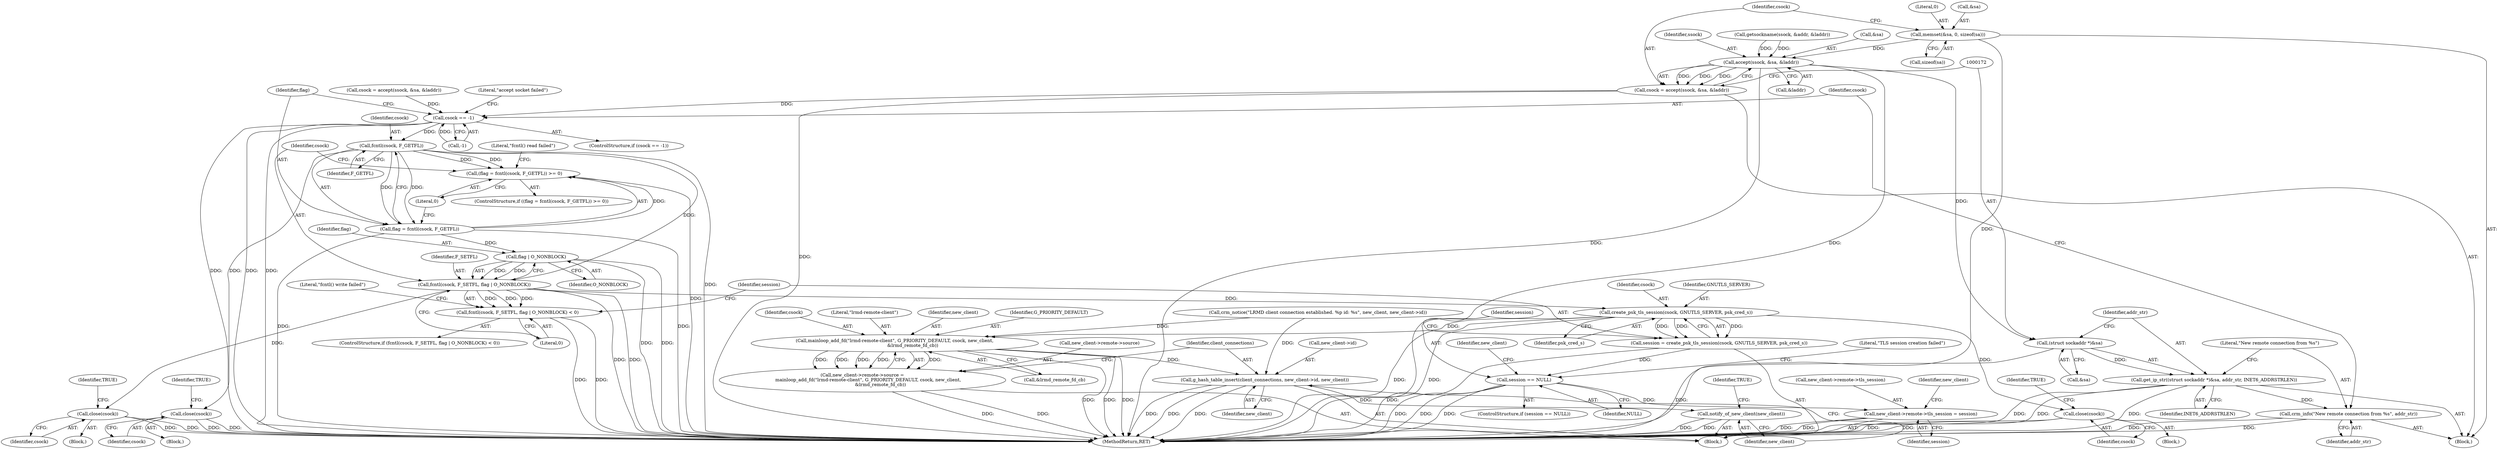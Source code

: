 digraph "1_pacemaker_5ec24a2642bd0854b884d1a9b51d12371373b410_0@API" {
"1000156" [label="(Call,memset(&sa, 0, sizeof(sa)))"];
"1000164" [label="(Call,accept(ssock, &sa, &laddr))"];
"1000162" [label="(Call,csock = accept(ssock, &sa, &laddr))"];
"1000213" [label="(Call,csock == -1)"];
"1000226" [label="(Call,fcntl(csock, F_GETFL))"];
"1000223" [label="(Call,(flag = fcntl(csock, F_GETFL)) >= 0)"];
"1000224" [label="(Call,flag = fcntl(csock, F_GETFL))"];
"1000236" [label="(Call,flag | O_NONBLOCK)"];
"1000233" [label="(Call,fcntl(csock, F_SETFL, flag | O_NONBLOCK))"];
"1000232" [label="(Call,fcntl(csock, F_SETFL, flag | O_NONBLOCK) < 0)"];
"1000243" [label="(Call,close(csock))"];
"1000257" [label="(Call,create_psk_tls_session(csock, GNUTLS_SERVER, psk_cred_s))"];
"1000255" [label="(Call,session = create_psk_tls_session(csock, GNUTLS_SERVER, psk_cred_s))"];
"1000262" [label="(Call,session == NULL)"];
"1000291" [label="(Call,new_client->remote->tls_session = session)"];
"1000268" [label="(Call,close(csock))"];
"1000325" [label="(Call,mainloop_add_fd(\"lrmd-remote-client\", G_PRIORITY_DEFAULT, csock, new_client,\n                         &lrmd_remote_fd_cb))"];
"1000319" [label="(Call,new_client->remote->source =\n        mainloop_add_fd(\"lrmd-remote-client\", G_PRIORITY_DEFAULT, csock, new_client,\n                         &lrmd_remote_fd_cb))"];
"1000332" [label="(Call,g_hash_table_insert(client_connections, new_client->id, new_client))"];
"1000338" [label="(Call,notify_of_new_client(new_client))"];
"1000251" [label="(Call,close(csock))"];
"1000171" [label="(Call,(struct sockaddr *)&sa)"];
"1000170" [label="(Call,get_ip_str((struct sockaddr *)&sa, addr_str, INET6_ADDRSTRLEN))"];
"1000177" [label="(Call,crm_info(\"New remote connection from %s\", addr_str))"];
"1000227" [label="(Identifier,csock)"];
"1000171" [label="(Call,(struct sockaddr *)&sa)"];
"1000160" [label="(Call,sizeof(sa))"];
"1000162" [label="(Call,csock = accept(ssock, &sa, &laddr))"];
"1000156" [label="(Call,memset(&sa, 0, sizeof(sa)))"];
"1000330" [label="(Call,&lrmd_remote_fd_cb)"];
"1000165" [label="(Identifier,ssock)"];
"1000327" [label="(Identifier,G_PRIORITY_DEFAULT)"];
"1000233" [label="(Call,fcntl(csock, F_SETFL, flag | O_NONBLOCK))"];
"1000254" [label="(Identifier,TRUE)"];
"1000269" [label="(Identifier,csock)"];
"1000243" [label="(Call,close(csock))"];
"1000300" [label="(Identifier,new_client)"];
"1000212" [label="(ControlStructure,if (csock == -1))"];
"1000157" [label="(Call,&sa)"];
"1000194" [label="(Call,csock = accept(ssock, &sa, &laddr))"];
"1000223" [label="(Call,(flag = fcntl(csock, F_GETFL)) >= 0)"];
"1000159" [label="(Literal,0)"];
"1000242" [label="(Literal,\"fcntl() write failed\")"];
"1000262" [label="(Call,session == NULL)"];
"1000255" [label="(Call,session = create_psk_tls_session(csock, GNUTLS_SERVER, psk_cred_s))"];
"1000260" [label="(Identifier,psk_cred_s)"];
"1000297" [label="(Identifier,session)"];
"1000267" [label="(Literal,\"TLS session creation failed\")"];
"1000341" [label="(Identifier,TRUE)"];
"1000338" [label="(Call,notify_of_new_client(new_client))"];
"1000328" [label="(Identifier,csock)"];
"1000326" [label="(Literal,\"lrmd-remote-client\")"];
"1000225" [label="(Identifier,flag)"];
"1000215" [label="(Call,-1)"];
"1000244" [label="(Identifier,csock)"];
"1000251" [label="(Call,close(csock))"];
"1000320" [label="(Call,new_client->remote->source)"];
"1000168" [label="(Call,&laddr)"];
"1000248" [label="(Block,)"];
"1000137" [label="(Call,getsockname(ssock, &addr, &laddr))"];
"1000234" [label="(Identifier,csock)"];
"1000261" [label="(ControlStructure,if (session == NULL))"];
"1000214" [label="(Identifier,csock)"];
"1000176" [label="(Identifier,INET6_ADDRSTRLEN)"];
"1000258" [label="(Identifier,csock)"];
"1000273" [label="(Identifier,new_client)"];
"1000268" [label="(Call,close(csock))"];
"1000213" [label="(Call,csock == -1)"];
"1000224" [label="(Call,flag = fcntl(csock, F_GETFL))"];
"1000175" [label="(Identifier,addr_str)"];
"1000178" [label="(Literal,\"New remote connection from %s\")"];
"1000342" [label="(MethodReturn,RET)"];
"1000292" [label="(Call,new_client->remote->tls_session)"];
"1000228" [label="(Identifier,F_GETFL)"];
"1000170" [label="(Call,get_ip_str((struct sockaddr *)&sa, addr_str, INET6_ADDRSTRLEN))"];
"1000166" [label="(Call,&sa)"];
"1000337" [label="(Identifier,new_client)"];
"1000173" [label="(Call,&sa)"];
"1000222" [label="(ControlStructure,if ((flag = fcntl(csock, F_GETFL)) >= 0))"];
"1000259" [label="(Identifier,GNUTLS_SERVER)"];
"1000240" [label="(Block,)"];
"1000236" [label="(Call,flag | O_NONBLOCK)"];
"1000235" [label="(Identifier,F_SETFL)"];
"1000334" [label="(Call,new_client->id)"];
"1000265" [label="(Block,)"];
"1000252" [label="(Identifier,csock)"];
"1000339" [label="(Identifier,new_client)"];
"1000219" [label="(Literal,\"accept socket failed\")"];
"1000164" [label="(Call,accept(ssock, &sa, &laddr))"];
"1000229" [label="(Literal,0)"];
"1000332" [label="(Call,g_hash_table_insert(client_connections, new_client->id, new_client))"];
"1000177" [label="(Call,crm_info(\"New remote connection from %s\", addr_str))"];
"1000231" [label="(ControlStructure,if (fcntl(csock, F_SETFL, flag | O_NONBLOCK) < 0))"];
"1000257" [label="(Call,create_psk_tls_session(csock, GNUTLS_SERVER, psk_cred_s))"];
"1000104" [label="(Block,)"];
"1000179" [label="(Identifier,addr_str)"];
"1000256" [label="(Identifier,session)"];
"1000271" [label="(Identifier,TRUE)"];
"1000226" [label="(Call,fcntl(csock, F_GETFL))"];
"1000237" [label="(Identifier,flag)"];
"1000246" [label="(Identifier,TRUE)"];
"1000325" [label="(Call,mainloop_add_fd(\"lrmd-remote-client\", G_PRIORITY_DEFAULT, csock, new_client,\n                         &lrmd_remote_fd_cb))"];
"1000238" [label="(Identifier,O_NONBLOCK)"];
"1000250" [label="(Literal,\"fcntl() read failed\")"];
"1000149" [label="(Block,)"];
"1000291" [label="(Call,new_client->remote->tls_session = session)"];
"1000329" [label="(Identifier,new_client)"];
"1000232" [label="(Call,fcntl(csock, F_SETFL, flag | O_NONBLOCK) < 0)"];
"1000163" [label="(Identifier,csock)"];
"1000264" [label="(Identifier,NULL)"];
"1000313" [label="(Call,crm_notice(\"LRMD client connection established. %p id: %s\", new_client, new_client->id))"];
"1000263" [label="(Identifier,session)"];
"1000319" [label="(Call,new_client->remote->source =\n        mainloop_add_fd(\"lrmd-remote-client\", G_PRIORITY_DEFAULT, csock, new_client,\n                         &lrmd_remote_fd_cb))"];
"1000333" [label="(Identifier,client_connections)"];
"1000239" [label="(Literal,0)"];
"1000156" -> "1000149"  [label="AST: "];
"1000156" -> "1000160"  [label="CFG: "];
"1000157" -> "1000156"  [label="AST: "];
"1000159" -> "1000156"  [label="AST: "];
"1000160" -> "1000156"  [label="AST: "];
"1000163" -> "1000156"  [label="CFG: "];
"1000156" -> "1000342"  [label="DDG: "];
"1000156" -> "1000164"  [label="DDG: "];
"1000164" -> "1000162"  [label="AST: "];
"1000164" -> "1000168"  [label="CFG: "];
"1000165" -> "1000164"  [label="AST: "];
"1000166" -> "1000164"  [label="AST: "];
"1000168" -> "1000164"  [label="AST: "];
"1000162" -> "1000164"  [label="CFG: "];
"1000164" -> "1000342"  [label="DDG: "];
"1000164" -> "1000342"  [label="DDG: "];
"1000164" -> "1000162"  [label="DDG: "];
"1000164" -> "1000162"  [label="DDG: "];
"1000164" -> "1000162"  [label="DDG: "];
"1000137" -> "1000164"  [label="DDG: "];
"1000137" -> "1000164"  [label="DDG: "];
"1000164" -> "1000171"  [label="DDG: "];
"1000162" -> "1000149"  [label="AST: "];
"1000163" -> "1000162"  [label="AST: "];
"1000172" -> "1000162"  [label="CFG: "];
"1000162" -> "1000342"  [label="DDG: "];
"1000162" -> "1000213"  [label="DDG: "];
"1000213" -> "1000212"  [label="AST: "];
"1000213" -> "1000215"  [label="CFG: "];
"1000214" -> "1000213"  [label="AST: "];
"1000215" -> "1000213"  [label="AST: "];
"1000219" -> "1000213"  [label="CFG: "];
"1000225" -> "1000213"  [label="CFG: "];
"1000213" -> "1000342"  [label="DDG: "];
"1000213" -> "1000342"  [label="DDG: "];
"1000213" -> "1000342"  [label="DDG: "];
"1000194" -> "1000213"  [label="DDG: "];
"1000215" -> "1000213"  [label="DDG: "];
"1000213" -> "1000226"  [label="DDG: "];
"1000226" -> "1000224"  [label="AST: "];
"1000226" -> "1000228"  [label="CFG: "];
"1000227" -> "1000226"  [label="AST: "];
"1000228" -> "1000226"  [label="AST: "];
"1000224" -> "1000226"  [label="CFG: "];
"1000226" -> "1000342"  [label="DDG: "];
"1000226" -> "1000223"  [label="DDG: "];
"1000226" -> "1000223"  [label="DDG: "];
"1000226" -> "1000224"  [label="DDG: "];
"1000226" -> "1000224"  [label="DDG: "];
"1000226" -> "1000233"  [label="DDG: "];
"1000226" -> "1000251"  [label="DDG: "];
"1000223" -> "1000222"  [label="AST: "];
"1000223" -> "1000229"  [label="CFG: "];
"1000224" -> "1000223"  [label="AST: "];
"1000229" -> "1000223"  [label="AST: "];
"1000234" -> "1000223"  [label="CFG: "];
"1000250" -> "1000223"  [label="CFG: "];
"1000223" -> "1000342"  [label="DDG: "];
"1000224" -> "1000223"  [label="DDG: "];
"1000225" -> "1000224"  [label="AST: "];
"1000229" -> "1000224"  [label="CFG: "];
"1000224" -> "1000342"  [label="DDG: "];
"1000224" -> "1000342"  [label="DDG: "];
"1000224" -> "1000236"  [label="DDG: "];
"1000236" -> "1000233"  [label="AST: "];
"1000236" -> "1000238"  [label="CFG: "];
"1000237" -> "1000236"  [label="AST: "];
"1000238" -> "1000236"  [label="AST: "];
"1000233" -> "1000236"  [label="CFG: "];
"1000236" -> "1000342"  [label="DDG: "];
"1000236" -> "1000342"  [label="DDG: "];
"1000236" -> "1000233"  [label="DDG: "];
"1000236" -> "1000233"  [label="DDG: "];
"1000233" -> "1000232"  [label="AST: "];
"1000234" -> "1000233"  [label="AST: "];
"1000235" -> "1000233"  [label="AST: "];
"1000239" -> "1000233"  [label="CFG: "];
"1000233" -> "1000342"  [label="DDG: "];
"1000233" -> "1000342"  [label="DDG: "];
"1000233" -> "1000232"  [label="DDG: "];
"1000233" -> "1000232"  [label="DDG: "];
"1000233" -> "1000232"  [label="DDG: "];
"1000233" -> "1000243"  [label="DDG: "];
"1000233" -> "1000257"  [label="DDG: "];
"1000232" -> "1000231"  [label="AST: "];
"1000232" -> "1000239"  [label="CFG: "];
"1000239" -> "1000232"  [label="AST: "];
"1000242" -> "1000232"  [label="CFG: "];
"1000256" -> "1000232"  [label="CFG: "];
"1000232" -> "1000342"  [label="DDG: "];
"1000232" -> "1000342"  [label="DDG: "];
"1000243" -> "1000240"  [label="AST: "];
"1000243" -> "1000244"  [label="CFG: "];
"1000244" -> "1000243"  [label="AST: "];
"1000246" -> "1000243"  [label="CFG: "];
"1000243" -> "1000342"  [label="DDG: "];
"1000243" -> "1000342"  [label="DDG: "];
"1000257" -> "1000255"  [label="AST: "];
"1000257" -> "1000260"  [label="CFG: "];
"1000258" -> "1000257"  [label="AST: "];
"1000259" -> "1000257"  [label="AST: "];
"1000260" -> "1000257"  [label="AST: "];
"1000255" -> "1000257"  [label="CFG: "];
"1000257" -> "1000342"  [label="DDG: "];
"1000257" -> "1000342"  [label="DDG: "];
"1000257" -> "1000255"  [label="DDG: "];
"1000257" -> "1000255"  [label="DDG: "];
"1000257" -> "1000255"  [label="DDG: "];
"1000257" -> "1000268"  [label="DDG: "];
"1000257" -> "1000325"  [label="DDG: "];
"1000255" -> "1000104"  [label="AST: "];
"1000256" -> "1000255"  [label="AST: "];
"1000263" -> "1000255"  [label="CFG: "];
"1000255" -> "1000342"  [label="DDG: "];
"1000255" -> "1000262"  [label="DDG: "];
"1000262" -> "1000261"  [label="AST: "];
"1000262" -> "1000264"  [label="CFG: "];
"1000263" -> "1000262"  [label="AST: "];
"1000264" -> "1000262"  [label="AST: "];
"1000267" -> "1000262"  [label="CFG: "];
"1000273" -> "1000262"  [label="CFG: "];
"1000262" -> "1000342"  [label="DDG: "];
"1000262" -> "1000342"  [label="DDG: "];
"1000262" -> "1000342"  [label="DDG: "];
"1000262" -> "1000291"  [label="DDG: "];
"1000291" -> "1000104"  [label="AST: "];
"1000291" -> "1000297"  [label="CFG: "];
"1000292" -> "1000291"  [label="AST: "];
"1000297" -> "1000291"  [label="AST: "];
"1000300" -> "1000291"  [label="CFG: "];
"1000291" -> "1000342"  [label="DDG: "];
"1000291" -> "1000342"  [label="DDG: "];
"1000268" -> "1000265"  [label="AST: "];
"1000268" -> "1000269"  [label="CFG: "];
"1000269" -> "1000268"  [label="AST: "];
"1000271" -> "1000268"  [label="CFG: "];
"1000268" -> "1000342"  [label="DDG: "];
"1000268" -> "1000342"  [label="DDG: "];
"1000325" -> "1000319"  [label="AST: "];
"1000325" -> "1000330"  [label="CFG: "];
"1000326" -> "1000325"  [label="AST: "];
"1000327" -> "1000325"  [label="AST: "];
"1000328" -> "1000325"  [label="AST: "];
"1000329" -> "1000325"  [label="AST: "];
"1000330" -> "1000325"  [label="AST: "];
"1000319" -> "1000325"  [label="CFG: "];
"1000325" -> "1000342"  [label="DDG: "];
"1000325" -> "1000342"  [label="DDG: "];
"1000325" -> "1000342"  [label="DDG: "];
"1000325" -> "1000319"  [label="DDG: "];
"1000325" -> "1000319"  [label="DDG: "];
"1000325" -> "1000319"  [label="DDG: "];
"1000325" -> "1000319"  [label="DDG: "];
"1000325" -> "1000319"  [label="DDG: "];
"1000313" -> "1000325"  [label="DDG: "];
"1000325" -> "1000332"  [label="DDG: "];
"1000319" -> "1000104"  [label="AST: "];
"1000320" -> "1000319"  [label="AST: "];
"1000333" -> "1000319"  [label="CFG: "];
"1000319" -> "1000342"  [label="DDG: "];
"1000319" -> "1000342"  [label="DDG: "];
"1000332" -> "1000104"  [label="AST: "];
"1000332" -> "1000337"  [label="CFG: "];
"1000333" -> "1000332"  [label="AST: "];
"1000334" -> "1000332"  [label="AST: "];
"1000337" -> "1000332"  [label="AST: "];
"1000339" -> "1000332"  [label="CFG: "];
"1000332" -> "1000342"  [label="DDG: "];
"1000332" -> "1000342"  [label="DDG: "];
"1000332" -> "1000342"  [label="DDG: "];
"1000313" -> "1000332"  [label="DDG: "];
"1000332" -> "1000338"  [label="DDG: "];
"1000338" -> "1000104"  [label="AST: "];
"1000338" -> "1000339"  [label="CFG: "];
"1000339" -> "1000338"  [label="AST: "];
"1000341" -> "1000338"  [label="CFG: "];
"1000338" -> "1000342"  [label="DDG: "];
"1000338" -> "1000342"  [label="DDG: "];
"1000251" -> "1000248"  [label="AST: "];
"1000251" -> "1000252"  [label="CFG: "];
"1000252" -> "1000251"  [label="AST: "];
"1000254" -> "1000251"  [label="CFG: "];
"1000251" -> "1000342"  [label="DDG: "];
"1000251" -> "1000342"  [label="DDG: "];
"1000171" -> "1000170"  [label="AST: "];
"1000171" -> "1000173"  [label="CFG: "];
"1000172" -> "1000171"  [label="AST: "];
"1000173" -> "1000171"  [label="AST: "];
"1000175" -> "1000171"  [label="CFG: "];
"1000171" -> "1000342"  [label="DDG: "];
"1000171" -> "1000170"  [label="DDG: "];
"1000170" -> "1000149"  [label="AST: "];
"1000170" -> "1000176"  [label="CFG: "];
"1000175" -> "1000170"  [label="AST: "];
"1000176" -> "1000170"  [label="AST: "];
"1000178" -> "1000170"  [label="CFG: "];
"1000170" -> "1000342"  [label="DDG: "];
"1000170" -> "1000342"  [label="DDG: "];
"1000170" -> "1000342"  [label="DDG: "];
"1000170" -> "1000177"  [label="DDG: "];
"1000177" -> "1000149"  [label="AST: "];
"1000177" -> "1000179"  [label="CFG: "];
"1000178" -> "1000177"  [label="AST: "];
"1000179" -> "1000177"  [label="AST: "];
"1000214" -> "1000177"  [label="CFG: "];
"1000177" -> "1000342"  [label="DDG: "];
"1000177" -> "1000342"  [label="DDG: "];
}

